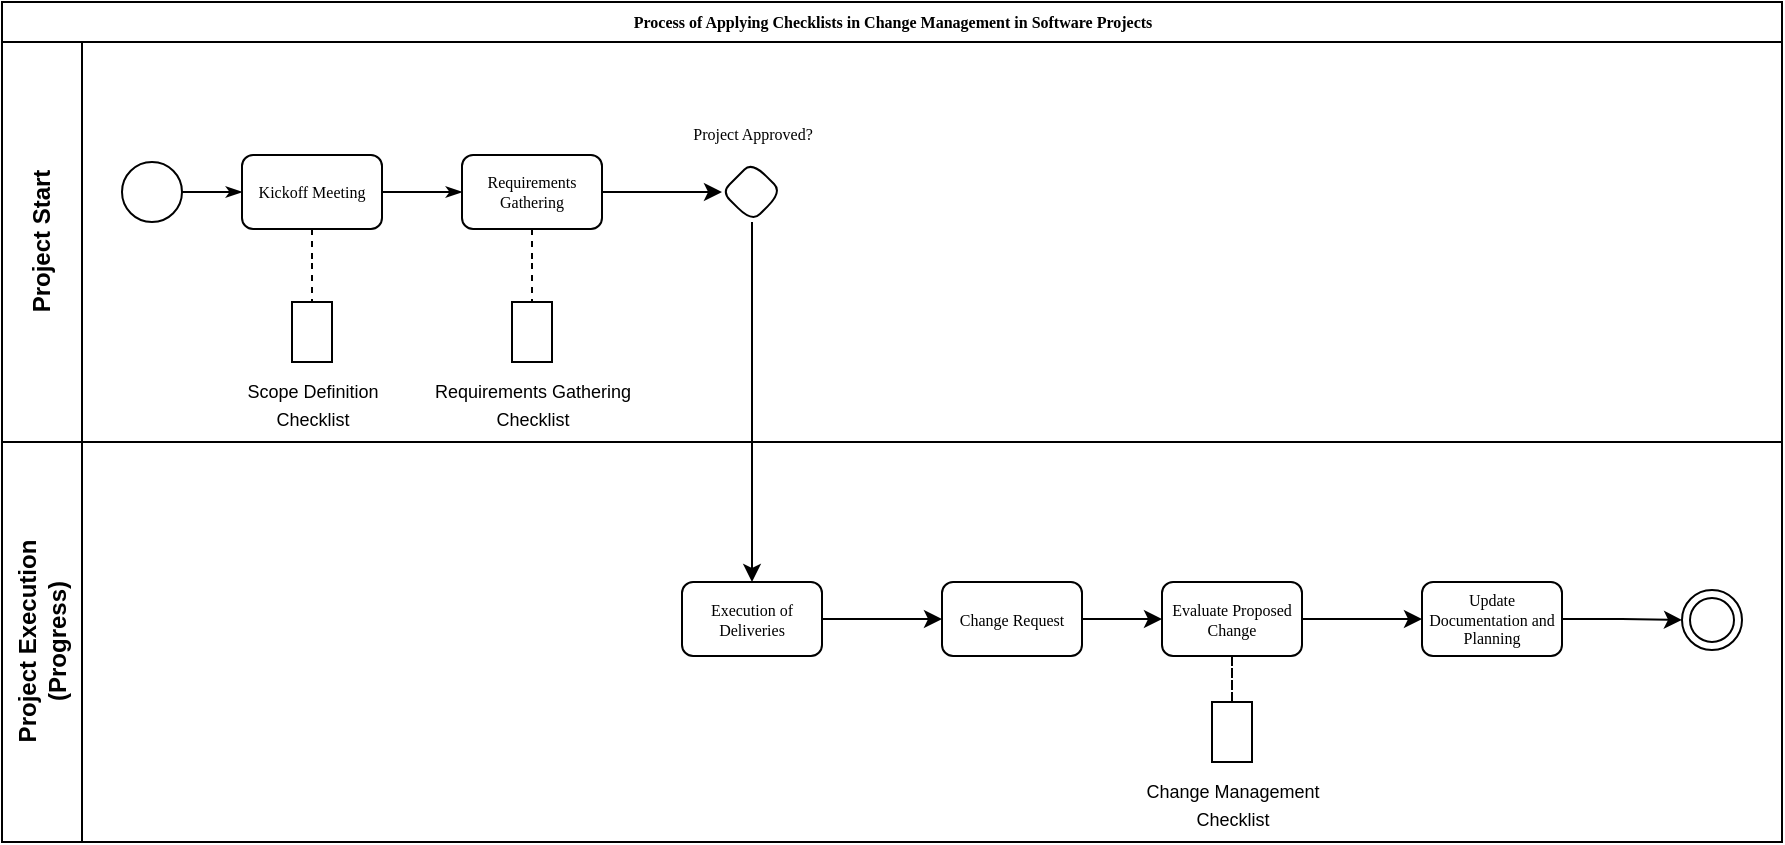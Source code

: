 <mxfile version="26.2.12">
  <diagram name="Page-1" id="c7488fd3-1785-93aa-aadb-54a6760d102a">
    <mxGraphModel dx="908" dy="489" grid="1" gridSize="10" guides="1" tooltips="1" connect="1" arrows="1" fold="1" page="1" pageScale="1" pageWidth="1100" pageHeight="850" background="none" math="0" shadow="0">
      <root>
        <mxCell id="0" />
        <mxCell id="1" parent="0" />
        <mxCell id="2b4e8129b02d487f-1" value="Process of Applying Checklists in Change Management in Software Projects" style="swimlane;html=1;childLayout=stackLayout;horizontal=1;startSize=20;horizontalStack=0;rounded=0;shadow=0;labelBackgroundColor=none;strokeWidth=1;fontFamily=Verdana;fontSize=8;align=center;" parent="1" vertex="1">
          <mxGeometry x="90" y="90" width="890" height="420" as="geometry" />
        </mxCell>
        <mxCell id="lYDs-bPlKukUJUpVxz3Z-26" style="edgeStyle=orthogonalEdgeStyle;rounded=0;orthogonalLoop=1;jettySize=auto;html=1;entryX=0.5;entryY=0;entryDx=0;entryDy=0;" parent="2b4e8129b02d487f-1" source="lYDs-bPlKukUJUpVxz3Z-24" target="2b4e8129b02d487f-12" edge="1">
          <mxGeometry relative="1" as="geometry" />
        </mxCell>
        <mxCell id="2b4e8129b02d487f-2" value="Project Start" style="swimlane;html=1;startSize=40;horizontal=0;" parent="2b4e8129b02d487f-1" vertex="1">
          <mxGeometry y="20" width="890" height="200" as="geometry" />
        </mxCell>
        <mxCell id="2b4e8129b02d487f-18" style="edgeStyle=orthogonalEdgeStyle;rounded=0;html=1;labelBackgroundColor=none;startArrow=none;startFill=0;startSize=5;endArrow=classicThin;endFill=1;endSize=5;jettySize=auto;orthogonalLoop=1;strokeWidth=1;fontFamily=Verdana;fontSize=8" parent="2b4e8129b02d487f-2" source="2b4e8129b02d487f-5" target="2b4e8129b02d487f-6" edge="1">
          <mxGeometry relative="1" as="geometry" />
        </mxCell>
        <mxCell id="2b4e8129b02d487f-5" value="" style="ellipse;whiteSpace=wrap;html=1;rounded=0;shadow=0;labelBackgroundColor=none;strokeWidth=1;fontFamily=Verdana;fontSize=8;align=center;" parent="2b4e8129b02d487f-2" vertex="1">
          <mxGeometry x="60" y="60" width="30" height="30" as="geometry" />
        </mxCell>
        <mxCell id="2b4e8129b02d487f-6" value="Kickoff Meeting" style="rounded=1;whiteSpace=wrap;html=1;shadow=0;labelBackgroundColor=none;strokeWidth=1;fontFamily=Verdana;fontSize=8;align=center;" parent="2b4e8129b02d487f-2" vertex="1">
          <mxGeometry x="120" y="56.5" width="70" height="37" as="geometry" />
        </mxCell>
        <mxCell id="lYDs-bPlKukUJUpVxz3Z-25" value="" style="edgeStyle=orthogonalEdgeStyle;rounded=0;orthogonalLoop=1;jettySize=auto;html=1;" parent="2b4e8129b02d487f-2" source="2b4e8129b02d487f-7" target="lYDs-bPlKukUJUpVxz3Z-24" edge="1">
          <mxGeometry relative="1" as="geometry" />
        </mxCell>
        <mxCell id="2b4e8129b02d487f-7" value="Requirements Gathering" style="rounded=1;whiteSpace=wrap;html=1;shadow=0;labelBackgroundColor=none;strokeWidth=1;fontFamily=Verdana;fontSize=8;align=center;" parent="2b4e8129b02d487f-2" vertex="1">
          <mxGeometry x="230" y="56.5" width="70" height="37" as="geometry" />
        </mxCell>
        <mxCell id="2b4e8129b02d487f-24" style="edgeStyle=orthogonalEdgeStyle;rounded=0;html=1;labelBackgroundColor=none;startArrow=none;startFill=0;startSize=5;endArrow=classicThin;endFill=1;endSize=5;jettySize=auto;orthogonalLoop=1;strokeWidth=1;fontFamily=Verdana;fontSize=8" parent="2b4e8129b02d487f-2" source="2b4e8129b02d487f-6" target="2b4e8129b02d487f-7" edge="1">
          <mxGeometry relative="1" as="geometry" />
        </mxCell>
        <mxCell id="lYDs-bPlKukUJUpVxz3Z-20" value="&lt;span style=&quot;font-family: Verdana; font-size: 8px; text-wrap-mode: wrap;&quot;&gt;Project Approved?&lt;/span&gt;" style="text;html=1;align=center;verticalAlign=middle;resizable=0;points=[];autosize=1;strokeColor=none;fillColor=none;" parent="2b4e8129b02d487f-2" vertex="1">
          <mxGeometry x="325" y="30" width="100" height="30" as="geometry" />
        </mxCell>
        <mxCell id="lYDs-bPlKukUJUpVxz3Z-24" value="" style="rhombus;whiteSpace=wrap;html=1;fontSize=8;fontFamily=Verdana;rounded=1;shadow=0;labelBackgroundColor=none;strokeWidth=1;" parent="2b4e8129b02d487f-2" vertex="1">
          <mxGeometry x="360" y="60" width="30" height="30" as="geometry" />
        </mxCell>
        <mxCell id="jm2OKOeAkR9JEyePLPvp-17" value="&lt;font style=&quot;font-size: 9px;&quot;&gt;Scope Definition&lt;/font&gt;&lt;div&gt;&lt;font style=&quot;font-size: 9px;&quot;&gt;Checklist&lt;/font&gt;&lt;/div&gt;" style="shape=mxgraph.bpmn.data2;labelPosition=center;verticalLabelPosition=bottom;align=center;verticalAlign=top;size=15;html=1;" vertex="1" parent="2b4e8129b02d487f-2">
          <mxGeometry x="145" y="130" width="20" height="30" as="geometry" />
        </mxCell>
        <mxCell id="jm2OKOeAkR9JEyePLPvp-18" style="edgeStyle=orthogonalEdgeStyle;rounded=0;orthogonalLoop=1;jettySize=auto;html=1;entryX=0.5;entryY=0;entryDx=0;entryDy=0;entryPerimeter=0;endArrow=none;startFill=0;dashed=1;" edge="1" parent="2b4e8129b02d487f-2" source="2b4e8129b02d487f-6" target="jm2OKOeAkR9JEyePLPvp-17">
          <mxGeometry relative="1" as="geometry" />
        </mxCell>
        <mxCell id="jm2OKOeAkR9JEyePLPvp-19" value="&lt;font style=&quot;font-size: 9px;&quot;&gt;Requirements Gathering&lt;/font&gt;&lt;div&gt;&lt;font style=&quot;font-size: 9px;&quot;&gt;Checklist&lt;/font&gt;&lt;/div&gt;" style="shape=mxgraph.bpmn.data2;labelPosition=center;verticalLabelPosition=bottom;align=center;verticalAlign=top;size=15;html=1;" vertex="1" parent="2b4e8129b02d487f-2">
          <mxGeometry x="255" y="130" width="20" height="30" as="geometry" />
        </mxCell>
        <mxCell id="jm2OKOeAkR9JEyePLPvp-20" style="edgeStyle=orthogonalEdgeStyle;rounded=0;orthogonalLoop=1;jettySize=auto;html=1;entryX=0.5;entryY=0;entryDx=0;entryDy=0;entryPerimeter=0;dashed=1;endArrow=none;startFill=0;" edge="1" parent="2b4e8129b02d487f-2" source="2b4e8129b02d487f-7" target="jm2OKOeAkR9JEyePLPvp-19">
          <mxGeometry relative="1" as="geometry" />
        </mxCell>
        <mxCell id="2b4e8129b02d487f-3" value="Project Execution&lt;div&gt;(Progress)&lt;/div&gt;" style="swimlane;html=1;startSize=40;horizontal=0;" parent="2b4e8129b02d487f-1" vertex="1">
          <mxGeometry y="220" width="890" height="200" as="geometry">
            <mxRectangle y="170" width="690" height="40" as="alternateBounds" />
          </mxGeometry>
        </mxCell>
        <mxCell id="lYDs-bPlKukUJUpVxz3Z-30" value="" style="edgeStyle=orthogonalEdgeStyle;rounded=0;orthogonalLoop=1;jettySize=auto;html=1;" parent="2b4e8129b02d487f-3" source="2b4e8129b02d487f-12" target="lYDs-bPlKukUJUpVxz3Z-29" edge="1">
          <mxGeometry relative="1" as="geometry" />
        </mxCell>
        <mxCell id="2b4e8129b02d487f-12" value="Execution of Deliveries" style="rounded=1;whiteSpace=wrap;html=1;shadow=0;labelBackgroundColor=none;strokeWidth=1;fontFamily=Verdana;fontSize=8;align=center;" parent="2b4e8129b02d487f-3" vertex="1">
          <mxGeometry x="340" y="70.0" width="70" height="37" as="geometry" />
        </mxCell>
        <mxCell id="lYDs-bPlKukUJUpVxz3Z-32" value="" style="edgeStyle=orthogonalEdgeStyle;rounded=0;orthogonalLoop=1;jettySize=auto;html=1;" parent="2b4e8129b02d487f-3" source="lYDs-bPlKukUJUpVxz3Z-29" target="lYDs-bPlKukUJUpVxz3Z-31" edge="1">
          <mxGeometry relative="1" as="geometry" />
        </mxCell>
        <mxCell id="lYDs-bPlKukUJUpVxz3Z-29" value="Change Request" style="whiteSpace=wrap;html=1;fontSize=8;fontFamily=Verdana;rounded=1;shadow=0;labelBackgroundColor=none;strokeWidth=1;" parent="2b4e8129b02d487f-3" vertex="1">
          <mxGeometry x="470" y="70.0" width="70" height="37" as="geometry" />
        </mxCell>
        <mxCell id="jm2OKOeAkR9JEyePLPvp-28" style="edgeStyle=orthogonalEdgeStyle;rounded=0;orthogonalLoop=1;jettySize=auto;html=1;endArrow=none;startFill=0;dashed=1;" edge="1" parent="2b4e8129b02d487f-3" source="lYDs-bPlKukUJUpVxz3Z-31" target="jm2OKOeAkR9JEyePLPvp-21">
          <mxGeometry relative="1" as="geometry" />
        </mxCell>
        <mxCell id="jm2OKOeAkR9JEyePLPvp-30" style="edgeStyle=orthogonalEdgeStyle;rounded=0;orthogonalLoop=1;jettySize=auto;html=1;entryX=0;entryY=0.5;entryDx=0;entryDy=0;" edge="1" parent="2b4e8129b02d487f-3" source="lYDs-bPlKukUJUpVxz3Z-31" target="jm2OKOeAkR9JEyePLPvp-29">
          <mxGeometry relative="1" as="geometry" />
        </mxCell>
        <mxCell id="lYDs-bPlKukUJUpVxz3Z-31" value="Evaluate Proposed Change" style="whiteSpace=wrap;html=1;fontSize=8;fontFamily=Verdana;rounded=1;shadow=0;labelBackgroundColor=none;strokeWidth=1;" parent="2b4e8129b02d487f-3" vertex="1">
          <mxGeometry x="580" y="70" width="70" height="37" as="geometry" />
        </mxCell>
        <mxCell id="jm2OKOeAkR9JEyePLPvp-21" value="&lt;font style=&quot;font-size: 9px;&quot;&gt;Change Management&lt;/font&gt;&lt;div&gt;&lt;font style=&quot;font-size: 9px;&quot;&gt;Checklist&lt;/font&gt;&lt;/div&gt;" style="shape=mxgraph.bpmn.data2;labelPosition=center;verticalLabelPosition=bottom;align=center;verticalAlign=top;size=15;html=1;" vertex="1" parent="2b4e8129b02d487f-3">
          <mxGeometry x="605" y="130" width="20" height="30" as="geometry" />
        </mxCell>
        <mxCell id="jm2OKOeAkR9JEyePLPvp-32" style="edgeStyle=orthogonalEdgeStyle;rounded=0;orthogonalLoop=1;jettySize=auto;html=1;" edge="1" parent="2b4e8129b02d487f-3" source="jm2OKOeAkR9JEyePLPvp-29" target="jm2OKOeAkR9JEyePLPvp-31">
          <mxGeometry relative="1" as="geometry" />
        </mxCell>
        <mxCell id="jm2OKOeAkR9JEyePLPvp-29" value="Update Documentation and Planning" style="whiteSpace=wrap;html=1;fontSize=8;fontFamily=Verdana;rounded=1;shadow=0;labelBackgroundColor=none;strokeWidth=1;" vertex="1" parent="2b4e8129b02d487f-3">
          <mxGeometry x="710" y="70" width="70" height="37" as="geometry" />
        </mxCell>
        <mxCell id="jm2OKOeAkR9JEyePLPvp-31" value="" style="ellipse;html=1;shape=endState;" vertex="1" parent="2b4e8129b02d487f-3">
          <mxGeometry x="840" y="74" width="30" height="30" as="geometry" />
        </mxCell>
      </root>
    </mxGraphModel>
  </diagram>
</mxfile>
